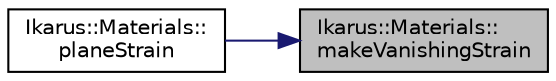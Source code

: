 digraph "Ikarus::Materials::makeVanishingStrain"
{
 // LATEX_PDF_SIZE
  edge [fontname="Helvetica",fontsize="10",labelfontname="Helvetica",labelfontsize="10"];
  node [fontname="Helvetica",fontsize="10",shape=record];
  rankdir="RL";
  Node1 [label="Ikarus::Materials::\lmakeVanishingStrain",height=0.2,width=0.4,color="black", fillcolor="grey75", style="filled", fontcolor="black",tooltip="Factory function to create a VanishingStrain material with specified strain indices."];
  Node1 -> Node2 [dir="back",color="midnightblue",fontsize="10",style="solid",fontname="Helvetica"];
  Node2 [label="Ikarus::Materials::\lplaneStrain",height=0.2,width=0.4,color="black", fillcolor="white", style="filled",URL="$a00422.html#a5b428881c8ea5104acd909e769b7910b",tooltip="Factory function to create a VanishingStrain material for plane strain conditions."];
}
